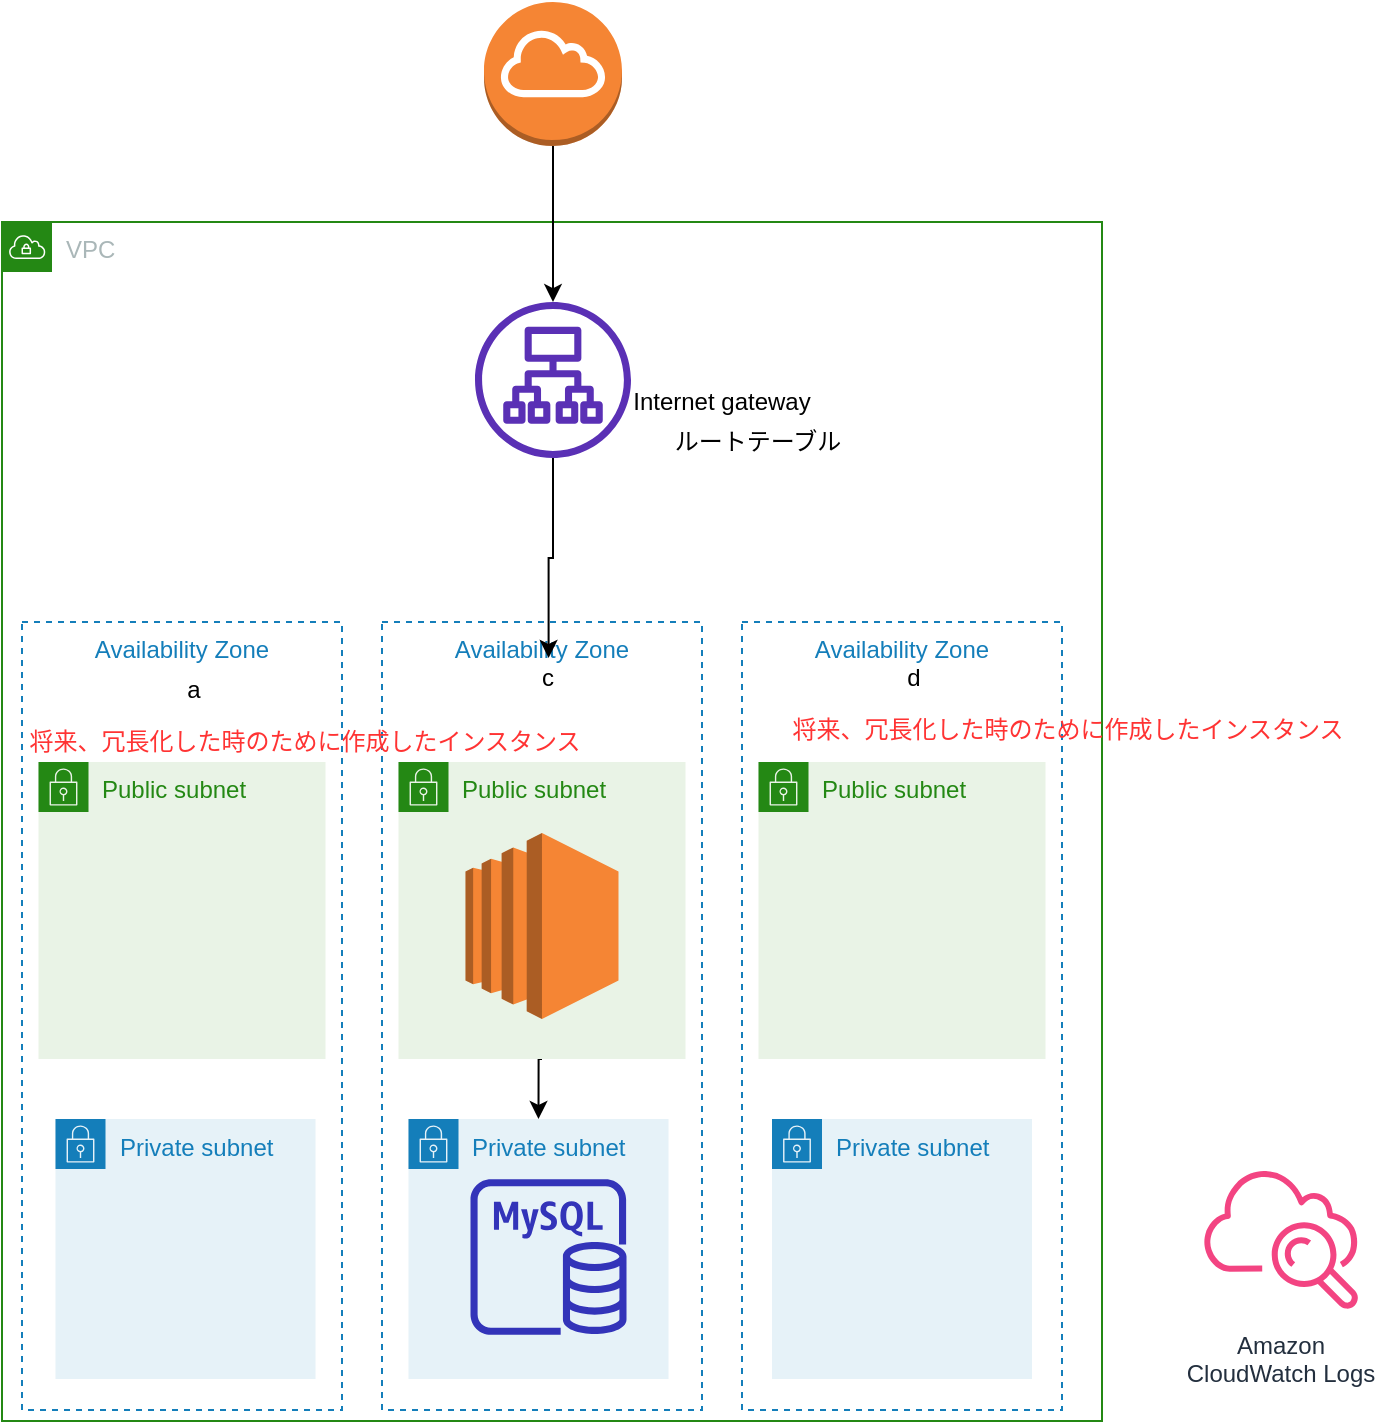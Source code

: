 <mxfile version="13.6.10" type="device"><diagram id="Ht1M8jgEwFfnCIfOTk4-" name="Page-1"><mxGraphModel dx="1006" dy="636" grid="1" gridSize="10" guides="1" tooltips="1" connect="1" arrows="1" fold="1" page="1" pageScale="1" pageWidth="1169" pageHeight="827" math="0" shadow="0"><root><mxCell id="0"/><mxCell id="1" parent="0"/><mxCell id="LNLxijp_-lk-NpRDJQq2-24" value="Availability Zone" style="fillColor=none;strokeColor=#147EBA;dashed=1;verticalAlign=top;fontStyle=0;fontColor=#147EBA;" parent="1" vertex="1"><mxGeometry x="280" y="380" width="160" height="394" as="geometry"/></mxCell><mxCell id="LNLxijp_-lk-NpRDJQq2-1" value="VPC" style="points=[[0,0],[0.25,0],[0.5,0],[0.75,0],[1,0],[1,0.25],[1,0.5],[1,0.75],[1,1],[0.75,1],[0.5,1],[0.25,1],[0,1],[0,0.75],[0,0.5],[0,0.25]];outlineConnect=0;gradientColor=none;html=1;whiteSpace=wrap;fontSize=12;fontStyle=0;shape=mxgraph.aws4.group;grIcon=mxgraph.aws4.group_vpc;strokeColor=#248814;fillColor=none;verticalAlign=top;align=left;spacingLeft=30;fontColor=#AAB7B8;dashed=0;" parent="1" vertex="1"><mxGeometry x="90" y="180" width="550" height="599.5" as="geometry"/></mxCell><mxCell id="cf6Ihie2zm1Ggmr02yTY-5" style="edgeStyle=orthogonalEdgeStyle;rounded=0;orthogonalLoop=1;jettySize=auto;html=1;exitX=0.5;exitY=1;exitDx=0;exitDy=0;entryX=0.5;entryY=0;entryDx=0;entryDy=0;" edge="1" parent="1" source="LNLxijp_-lk-NpRDJQq2-22" target="LNLxijp_-lk-NpRDJQq2-25"><mxGeometry relative="1" as="geometry"/></mxCell><mxCell id="LNLxijp_-lk-NpRDJQq2-22" value="Public subnet" style="points=[[0,0],[0.25,0],[0.5,0],[0.75,0],[1,0],[1,0.25],[1,0.5],[1,0.75],[1,1],[0.75,1],[0.5,1],[0.25,1],[0,1],[0,0.75],[0,0.5],[0,0.25]];outlineConnect=0;gradientColor=none;html=1;whiteSpace=wrap;fontSize=12;fontStyle=0;shape=mxgraph.aws4.group;grIcon=mxgraph.aws4.group_security_group;grStroke=0;strokeColor=#248814;fillColor=#E9F3E6;verticalAlign=top;align=left;spacingLeft=30;fontColor=#248814;dashed=0;" parent="1" vertex="1"><mxGeometry x="288.25" y="450" width="143.5" height="148.5" as="geometry"/></mxCell><mxCell id="LNLxijp_-lk-NpRDJQq2-6" value="Availability Zone" style="fillColor=none;strokeColor=#147EBA;dashed=1;verticalAlign=top;fontStyle=0;fontColor=#147EBA;" parent="1" vertex="1"><mxGeometry x="100" y="380" width="160" height="394" as="geometry"/></mxCell><mxCell id="LNLxijp_-lk-NpRDJQq2-14" value="Public subnet" style="points=[[0,0],[0.25,0],[0.5,0],[0.75,0],[1,0],[1,0.25],[1,0.5],[1,0.75],[1,1],[0.75,1],[0.5,1],[0.25,1],[0,1],[0,0.75],[0,0.5],[0,0.25]];outlineConnect=0;gradientColor=none;html=1;whiteSpace=wrap;fontSize=12;fontStyle=0;shape=mxgraph.aws4.group;grIcon=mxgraph.aws4.group_security_group;grStroke=0;strokeColor=#248814;fillColor=#E9F3E6;verticalAlign=top;align=left;spacingLeft=30;fontColor=#248814;dashed=0;" parent="1" vertex="1"><mxGeometry x="108.25" y="450" width="143.5" height="148.5" as="geometry"/></mxCell><mxCell id="UEzPUAAOIrF-is8g5C7q-123" value="Amazon&lt;br&gt;CloudWatch Logs&lt;br&gt;" style="outlineConnect=0;fontColor=#232F3E;gradientColor=none;gradientDirection=north;fillColor=#F34482;strokeColor=none;dashed=0;verticalLabelPosition=bottom;verticalAlign=top;align=center;html=1;fontSize=12;fontStyle=0;aspect=fixed;shape=mxgraph.aws4.cloudwatch;labelBackgroundColor=#ffffff;" parent="1" vertex="1"><mxGeometry x="690.0" y="650" width="78" height="78" as="geometry"/></mxCell><mxCell id="LNLxijp_-lk-NpRDJQq2-9" style="edgeStyle=orthogonalEdgeStyle;rounded=0;orthogonalLoop=1;jettySize=auto;html=1;exitX=0.5;exitY=1;exitDx=0;exitDy=0;exitPerimeter=0;" parent="1" source="LNLxijp_-lk-NpRDJQq2-3" target="LNLxijp_-lk-NpRDJQq2-7" edge="1"><mxGeometry relative="1" as="geometry"/></mxCell><mxCell id="LNLxijp_-lk-NpRDJQq2-3" value="" style="outlineConnect=0;dashed=0;verticalLabelPosition=bottom;verticalAlign=top;align=center;html=1;shape=mxgraph.aws3.internet_gateway;fillColor=#F58534;gradientColor=none;" parent="1" vertex="1"><mxGeometry x="331" y="70" width="69" height="72" as="geometry"/></mxCell><mxCell id="cf6Ihie2zm1Ggmr02yTY-1" value="" style="edgeStyle=orthogonalEdgeStyle;rounded=0;orthogonalLoop=1;jettySize=auto;html=1;" edge="1" parent="1" source="LNLxijp_-lk-NpRDJQq2-7" target="LNLxijp_-lk-NpRDJQq2-34"><mxGeometry relative="1" as="geometry"/></mxCell><mxCell id="LNLxijp_-lk-NpRDJQq2-7" value="" style="outlineConnect=0;fontColor=#232F3E;gradientColor=none;fillColor=#5A30B5;strokeColor=none;dashed=0;verticalLabelPosition=bottom;verticalAlign=top;align=center;html=1;fontSize=12;fontStyle=0;aspect=fixed;pointerEvents=1;shape=mxgraph.aws4.application_load_balancer;" parent="1" vertex="1"><mxGeometry x="326.5" y="220" width="78" height="78" as="geometry"/></mxCell><mxCell id="LNLxijp_-lk-NpRDJQq2-11" value="" style="outlineConnect=0;dashed=0;verticalLabelPosition=bottom;verticalAlign=top;align=center;html=1;shape=mxgraph.aws3.ec2;fillColor=#F58534;gradientColor=none;" parent="1" vertex="1"><mxGeometry x="321.75" y="485.5" width="76.5" height="93" as="geometry"/></mxCell><mxCell id="LNLxijp_-lk-NpRDJQq2-15" value="Private subnet" style="points=[[0,0],[0.25,0],[0.5,0],[0.75,0],[1,0],[1,0.25],[1,0.5],[1,0.75],[1,1],[0.75,1],[0.5,1],[0.25,1],[0,1],[0,0.75],[0,0.5],[0,0.25]];outlineConnect=0;gradientColor=none;html=1;whiteSpace=wrap;fontSize=12;fontStyle=0;shape=mxgraph.aws4.group;grIcon=mxgraph.aws4.group_security_group;grStroke=0;strokeColor=#147EBA;fillColor=#E6F2F8;verticalAlign=top;align=left;spacingLeft=30;fontColor=#147EBA;dashed=0;" parent="1" vertex="1"><mxGeometry x="116.75" y="628.5" width="130" height="130" as="geometry"/></mxCell><mxCell id="LNLxijp_-lk-NpRDJQq2-16" value="Internet gateway" style="text;html=1;strokeColor=none;fillColor=none;align=center;verticalAlign=middle;whiteSpace=wrap;rounded=0;" parent="1" vertex="1"><mxGeometry x="400" y="260" width="100" height="20" as="geometry"/></mxCell><mxCell id="LNLxijp_-lk-NpRDJQq2-21" value="ルートテーブル" style="text;html=1;strokeColor=none;fillColor=none;align=center;verticalAlign=middle;whiteSpace=wrap;rounded=0;" parent="1" vertex="1"><mxGeometry x="423.25" y="280" width="90" height="20" as="geometry"/></mxCell><mxCell id="LNLxijp_-lk-NpRDJQq2-25" value="Private subnet" style="points=[[0,0],[0.25,0],[0.5,0],[0.75,0],[1,0],[1,0.25],[1,0.5],[1,0.75],[1,1],[0.75,1],[0.5,1],[0.25,1],[0,1],[0,0.75],[0,0.5],[0,0.25]];outlineConnect=0;gradientColor=none;html=1;whiteSpace=wrap;fontSize=12;fontStyle=0;shape=mxgraph.aws4.group;grIcon=mxgraph.aws4.group_security_group;grStroke=0;strokeColor=#147EBA;fillColor=#E6F2F8;verticalAlign=top;align=left;spacingLeft=30;fontColor=#147EBA;dashed=0;" parent="1" vertex="1"><mxGeometry x="293.25" y="628.5" width="130" height="130" as="geometry"/></mxCell><mxCell id="LNLxijp_-lk-NpRDJQq2-26" value="" style="outlineConnect=0;fontColor=#232F3E;gradientColor=none;fillColor=#3334B9;strokeColor=none;dashed=0;verticalLabelPosition=bottom;verticalAlign=top;align=center;html=1;fontSize=12;fontStyle=0;aspect=fixed;pointerEvents=1;shape=mxgraph.aws4.rds_mysql_instance;" parent="1" vertex="1"><mxGeometry x="324.25" y="658.5" width="78" height="78" as="geometry"/></mxCell><mxCell id="LNLxijp_-lk-NpRDJQq2-27" value="Availability Zone" style="fillColor=none;strokeColor=#147EBA;dashed=1;verticalAlign=top;fontStyle=0;fontColor=#147EBA;" parent="1" vertex="1"><mxGeometry x="460" y="380" width="160" height="394" as="geometry"/></mxCell><mxCell id="LNLxijp_-lk-NpRDJQq2-28" value="Public subnet" style="points=[[0,0],[0.25,0],[0.5,0],[0.75,0],[1,0],[1,0.25],[1,0.5],[1,0.75],[1,1],[0.75,1],[0.5,1],[0.25,1],[0,1],[0,0.75],[0,0.5],[0,0.25]];outlineConnect=0;gradientColor=none;html=1;whiteSpace=wrap;fontSize=12;fontStyle=0;shape=mxgraph.aws4.group;grIcon=mxgraph.aws4.group_security_group;grStroke=0;strokeColor=#248814;fillColor=#E9F3E6;verticalAlign=top;align=left;spacingLeft=30;fontColor=#248814;dashed=0;" parent="1" vertex="1"><mxGeometry x="468.25" y="450" width="143.5" height="148.5" as="geometry"/></mxCell><mxCell id="LNLxijp_-lk-NpRDJQq2-30" value="Private subnet" style="points=[[0,0],[0.25,0],[0.5,0],[0.75,0],[1,0],[1,0.25],[1,0.5],[1,0.75],[1,1],[0.75,1],[0.5,1],[0.25,1],[0,1],[0,0.75],[0,0.5],[0,0.25]];outlineConnect=0;gradientColor=none;html=1;whiteSpace=wrap;fontSize=12;fontStyle=0;shape=mxgraph.aws4.group;grIcon=mxgraph.aws4.group_security_group;grStroke=0;strokeColor=#147EBA;fillColor=#E6F2F8;verticalAlign=top;align=left;spacingLeft=30;fontColor=#147EBA;dashed=0;" parent="1" vertex="1"><mxGeometry x="475" y="628.5" width="130" height="130" as="geometry"/></mxCell><mxCell id="LNLxijp_-lk-NpRDJQq2-33" value="a" style="text;html=1;strokeColor=none;fillColor=none;align=center;verticalAlign=middle;whiteSpace=wrap;rounded=0;" parent="1" vertex="1"><mxGeometry x="165.88" y="404" width="40" height="20" as="geometry"/></mxCell><mxCell id="LNLxijp_-lk-NpRDJQq2-34" value="c" style="text;html=1;strokeColor=none;fillColor=none;align=center;verticalAlign=middle;whiteSpace=wrap;rounded=0;" parent="1" vertex="1"><mxGeometry x="343.25" y="398" width="40" height="20" as="geometry"/></mxCell><mxCell id="LNLxijp_-lk-NpRDJQq2-36" value="d" style="text;html=1;strokeColor=none;fillColor=none;align=center;verticalAlign=middle;whiteSpace=wrap;rounded=0;" parent="1" vertex="1"><mxGeometry x="526" y="398" width="40" height="20" as="geometry"/></mxCell><mxCell id="cf6Ihie2zm1Ggmr02yTY-3" value="&lt;font color=&quot;#ff3333&quot;&gt;将来、冗長化した時のために作成したインスタンス&lt;/font&gt;" style="text;html=1;strokeColor=none;fillColor=none;align=center;verticalAlign=middle;whiteSpace=wrap;rounded=0;" vertex="1" parent="1"><mxGeometry x="468.25" y="424" width="310" height="20" as="geometry"/></mxCell><mxCell id="cf6Ihie2zm1Ggmr02yTY-4" value="&lt;font color=&quot;#ff3333&quot;&gt;将来、冗長化した時のために作成したインスタンス&lt;/font&gt;" style="text;html=1;strokeColor=none;fillColor=none;align=center;verticalAlign=middle;whiteSpace=wrap;rounded=0;" vertex="1" parent="1"><mxGeometry x="93.25" y="430" width="296.75" height="20" as="geometry"/></mxCell></root></mxGraphModel></diagram></mxfile>